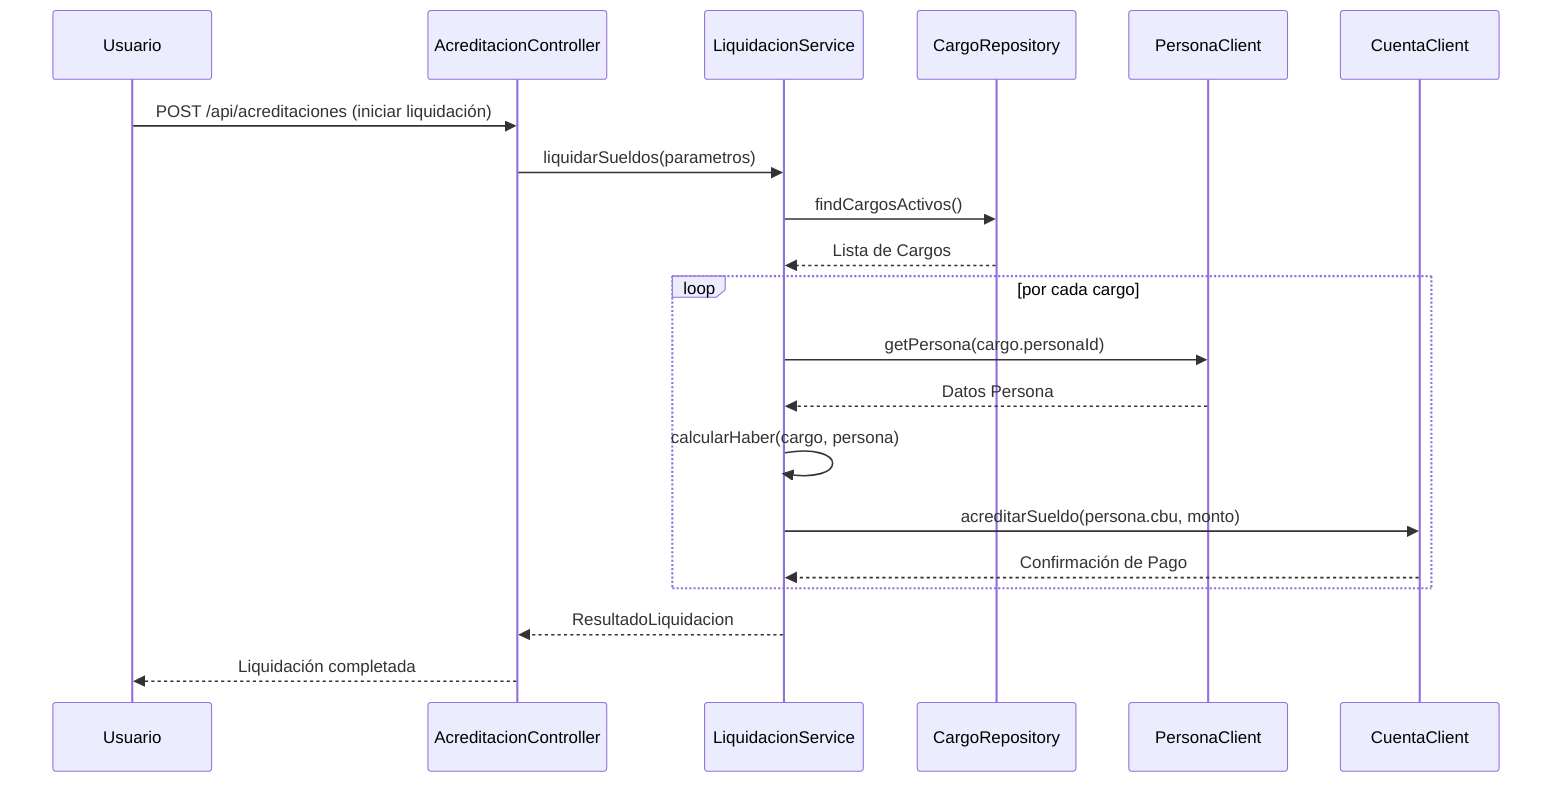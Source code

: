 sequenceDiagram
    participant Usuario
    participant AcreditacionController
    participant LiquidacionService
    participant CargoRepository
    participant PersonaClient
    participant CuentaClient

    Usuario->>AcreditacionController: POST /api/acreditaciones (iniciar liquidación)
    AcreditacionController->>LiquidacionService: liquidarSueldos(parametros)
    LiquidacionService->>CargoRepository: findCargosActivos()
    CargoRepository-->>LiquidacionService: Lista de Cargos
    loop por cada cargo
        LiquidacionService->>PersonaClient: getPersona(cargo.personaId)
        PersonaClient-->>LiquidacionService: Datos Persona
        LiquidacionService->>LiquidacionService: calcularHaber(cargo, persona)
        LiquidacionService->>CuentaClient: acreditarSueldo(persona.cbu, monto)
        CuentaClient-->>LiquidacionService: Confirmación de Pago
    end
    LiquidacionService-->>AcreditacionController: ResultadoLiquidacion
    AcreditacionController-->>Usuario: Liquidación completada